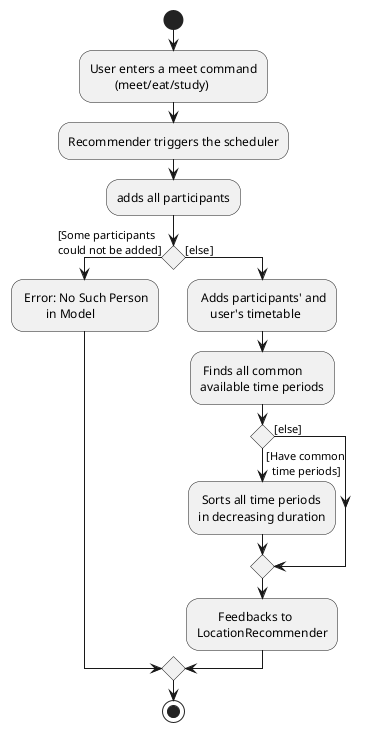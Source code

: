 @startuml
'https://plantuml.com/class-diagram

start
:User enters a meet command
        (meet/eat/study);
:Recommender triggers the scheduler;
:adds all participants;
if () then ([Some participants
could not be added])
    : Error: No Such Person
            in Model;
else  ([else])
    : Adds participants' and
        user's timetable;
    : Finds all common
    available time periods;
    if () then ([Have common
  time periods])
        : Sorts all time periods
        in decreasing duration;
    else ([else])
    endif
    :       Feedbacks to
    LocationRecommender;
endif
stop
@enduml
